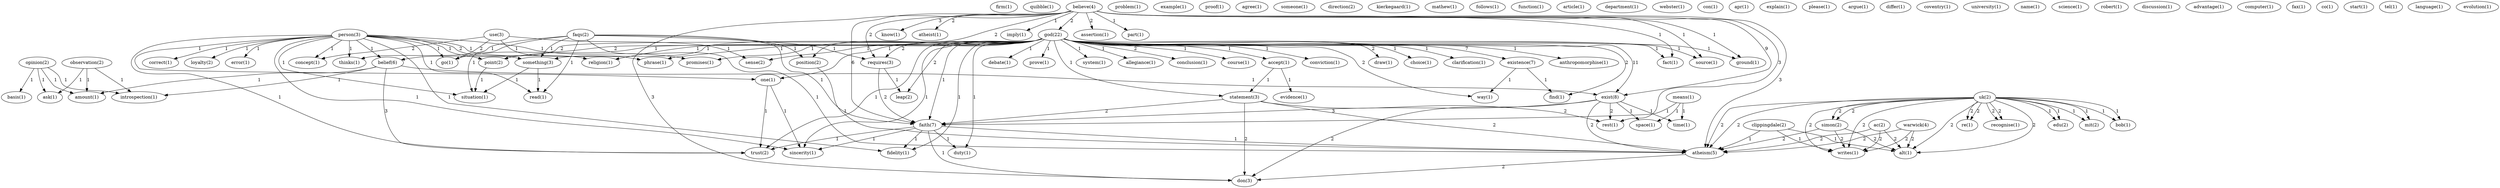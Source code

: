 digraph G {
  firm [ label="firm(1)" ];
  quibble [ label="quibble(1)" ];
  observation [ label="observation(2)" ];
  ask [ label="ask(1)" ];
  introspection [ label="introspection(1)" ];
  amount [ label="amount(1)" ];
  problem [ label="problem(1)" ];
  opinion [ label="opinion(2)" ];
  basis [ label="basis(1)" ];
  example [ label="example(1)" ];
  proof [ label="proof(1)" ];
  agree [ label="agree(1)" ];
  someone [ label="someone(1)" ];
  person [ label="person(3)" ];
  correct [ label="correct(1)" ];
  loyalty [ label="loyalty(2)" ];
  concept [ label="concept(1)" ];
  error [ label="error(1)" ];
  point [ label="point(2)" ];
  something [ label="something(3)" ];
  religion [ label="religion(1)" ];
  go [ label="go(1)" ];
  situation [ label="situation(1)" ];
  belief [ label="belief(6)" ];
  promises [ label="promises(1)" ];
  read [ label="read(1)" ];
  one [ label="one(1)" ];
  sincerity [ label="sincerity(1)" ];
  thinks [ label="thinks(1)" ];
  trust [ label="trust(2)" ];
  fidelity [ label="fidelity(1)" ];
  direction [ label="direction(2)" ];
  kierkegaard [ label="kierkegaard(1)" ];
  use [ label="use(3)" ];
  sense [ label="sense(2)" ];
  phrase [ label="phrase(1)" ];
  mathew [ label="mathew(1)" ];
  believe [ label="believe(4)" ];
  god [ label="god(22)" ];
  fact [ label="fact(1)" ];
  source [ label="source(1)" ];
  know [ label="know(1)" ];
  atheist [ label="atheist(1)" ];
  requires [ label="requires(3)" ];
  imply [ label="imply(1)" ];
  ground [ label="ground(1)" ];
  assertion [ label="assertion(1)" ];
  part [ label="part(1)" ];
  position [ label="position(2)" ];
  exist [ label="exist(8)" ];
  rest [ label="rest(1)" ];
  faith [ label="faith(7)" ];
  atheism [ label="atheism(5)" ];
  don [ label="don(3)" ];
  follows [ label="follows(1)" ];
  debate [ label="debate(1)" ];
  accept [ label="accept(1)" ];
  prove [ label="prove(1)" ];
  system [ label="system(1)" ];
  allegiance [ label="allegiance(1)" ];
  conclusion [ label="conclusion(1)" ];
  leap [ label="leap(2)" ];
  course [ label="course(1)" ];
  statement [ label="statement(3)" ];
  conviction [ label="conviction(1)" ];
  existence [ label="existence(7)" ];
  draw [ label="draw(1)" ];
  choice [ label="choice(1)" ];
  clarification [ label="clarification(1)" ];
  way [ label="way(1)" ];
  find [ label="find(1)" ];
  anthropomorphise [ label="anthropomorphise(1)" ];
  duty [ label="duty(1)" ];
  function [ label="function(1)" ];
  article [ label="article(1)" ];
  department [ label="department(1)" ];
  webster [ label="webster(1)" ];
  evidence [ label="evidence(1)" ];
  faqs [ label="faqs(2)" ];
  con [ label="con(1)" ];
  uk [ label="uk(1)" ];
  recognise [ label="recognise(1)" ];
  edu [ label="edu(2)" ];
  mit [ label="mit(2)" ];
  bob [ label="bob(1)" ];
  re [ label="re(1)" ];
  simon [ label="simon(2)" ];
  alt [ label="alt(1)" ];
  writes [ label="writes(1)" ];
  apr [ label="apr(1)" ];
  explain [ label="explain(1)" ];
  uk [ label="uk(2)" ];
  means [ label="means(1)" ];
  space [ label="space(1)" ];
  time [ label="time(1)" ];
  please [ label="please(1)" ];
  argue [ label="argue(1)" ];
  differ [ label="differ(1)" ];
  coventry [ label="coventry(1)" ];
  clippingdale [ label="clippingdale(2)" ];
  university [ label="university(1)" ];
  warwick [ label="warwick(4)" ];
  name [ label="name(1)" ];
  ac [ label="ac(2)" ];
  science [ label="science(1)" ];
  robert [ label="robert(1)" ];
  discussion [ label="discussion(1)" ];
  advantage [ label="advantage(1)" ];
  computer [ label="computer(1)" ];
  fax [ label="fax(1)" ];
  co [ label="co(1)" ];
  start [ label="start(1)" ];
  tel [ label="tel(1)" ];
  language [ label="language(1)" ];
  evolution [ label="evolution(1)" ];
  observation -> ask [ label="1" ];
  observation -> introspection [ label="1" ];
  observation -> amount [ label="1" ];
  opinion -> ask [ label="1" ];
  opinion -> basis [ label="1" ];
  opinion -> introspection [ label="1" ];
  opinion -> amount [ label="1" ];
  person -> correct [ label="1" ];
  person -> loyalty [ label="1" ];
  person -> concept [ label="1" ];
  person -> error [ label="1" ];
  person -> point [ label="1" ];
  person -> something [ label="2" ];
  person -> religion [ label="1" ];
  person -> go [ label="1" ];
  person -> situation [ label="1" ];
  person -> belief [ label="1" ];
  person -> promises [ label="1" ];
  person -> read [ label="1" ];
  person -> one [ label="1" ];
  person -> sincerity [ label="1" ];
  person -> thinks [ label="1" ];
  person -> trust [ label="1" ];
  person -> fidelity [ label="1" ];
  use -> concept [ label="2" ];
  use -> go [ label="2" ];
  use -> sense [ label="1" ];
  use -> phrase [ label="1" ];
  believe -> god [ label="2" ];
  believe -> fact [ label="1" ];
  believe -> source [ label="1" ];
  believe -> know [ label="3" ];
  believe -> atheist [ label="2" ];
  believe -> requires [ label="2" ];
  believe -> imply [ label="1" ];
  believe -> ground [ label="1" ];
  believe -> assertion [ label="2" ];
  believe -> part [ label="1" ];
  believe -> position [ label="2" ];
  believe -> exist [ label="9" ];
  believe -> rest [ label="3" ];
  believe -> faith [ label="6" ];
  believe -> atheism [ label="3" ];
  believe -> don [ label="3" ];
  god -> point [ label="1" ];
  god -> debate [ label="1" ];
  god -> accept [ label="1" ];
  god -> prove [ label="1" ];
  god -> something [ label="1" ];
  god -> fact [ label="1" ];
  god -> system [ label="1" ];
  god -> source [ label="1" ];
  god -> religion [ label="1" ];
  god -> allegiance [ label="1" ];
  god -> go [ label="2" ];
  god -> sense [ label="1" ];
  god -> requires [ label="2" ];
  god -> conclusion [ label="2" ];
  god -> leap [ label="2" ];
  god -> phrase [ label="1" ];
  god -> ground [ label="1" ];
  god -> belief [ label="2" ];
  god -> promises [ label="1" ];
  god -> course [ label="1" ];
  god -> statement [ label="1" ];
  god -> conviction [ label="1" ];
  god -> existence [ label="7" ];
  god -> draw [ label="2" ];
  god -> choice [ label="1" ];
  god -> exist [ label="11" ];
  god -> clarification [ label="1" ];
  god -> one [ label="1" ];
  god -> faith [ label="1" ];
  god -> sincerity [ label="1" ];
  god -> way [ label="2" ];
  god -> trust [ label="1" ];
  god -> find [ label="2" ];
  god -> anthropomorphise [ label="1" ];
  god -> fidelity [ label="1" ];
  god -> duty [ label="1" ];
  point -> situation [ label="1" ];
  accept -> evidence [ label="1" ];
  accept -> statement [ label="1" ];
  faqs -> something [ label="1" ];
  faqs -> requires [ label="1" ];
  faqs -> situation [ label="1" ];
  faqs -> position [ label="1" ];
  faqs -> read [ label="1" ];
  faqs -> faith [ label="1" ];
  faqs -> atheism [ label="1" ];
  faqs -> thinks [ label="1" ];
  something -> situation [ label="1" ];
  something -> read [ label="1" ];
  uk -> recognise [ label="2" ];
  uk -> edu [ label="1" ];
  uk -> mit [ label="1" ];
  uk -> bob [ label="1" ];
  uk -> re [ label="2" ];
  uk -> simon [ label="2" ];
  uk -> atheism [ label="2" ];
  uk -> alt [ label="2" ];
  uk -> writes [ label="2" ];
  uk -> recognise [ label="2" ];
  uk -> edu [ label="1" ];
  uk -> mit [ label="1" ];
  uk -> bob [ label="1" ];
  uk -> re [ label="2" ];
  uk -> simon [ label="2" ];
  uk -> atheism [ label="2" ];
  uk -> alt [ label="2" ];
  uk -> writes [ label="2" ];
  means -> space [ label="1" ];
  means -> faith [ label="1" ];
  means -> time [ label="1" ];
  requires -> leap [ label="1" ];
  requires -> faith [ label="2" ];
  belief -> introspection [ label="1" ];
  belief -> amount [ label="1" ];
  belief -> exist [ label="1" ];
  belief -> trust [ label="3" ];
  clippingdale -> atheism [ label="1" ];
  clippingdale -> alt [ label="1" ];
  clippingdale -> writes [ label="1" ];
  simon -> atheism [ label="2" ];
  simon -> alt [ label="2" ];
  simon -> writes [ label="2" ];
  statement -> rest [ label="2" ];
  statement -> faith [ label="2" ];
  statement -> atheism [ label="2" ];
  statement -> don [ label="2" ];
  warwick -> atheism [ label="2" ];
  warwick -> alt [ label="2" ];
  warwick -> writes [ label="2" ];
  position -> atheism [ label="1" ];
  ac -> atheism [ label="2" ];
  ac -> alt [ label="2" ];
  ac -> writes [ label="2" ];
  existence -> way [ label="1" ];
  existence -> find [ label="1" ];
  exist -> space [ label="1" ];
  exist -> rest [ label="2" ];
  exist -> faith [ label="3" ];
  exist -> atheism [ label="2" ];
  exist -> don [ label="2" ];
  exist -> time [ label="1" ];
  one -> sincerity [ label="1" ];
  one -> trust [ label="1" ];
  faith -> sincerity [ label="1" ];
  faith -> atheism [ label="1" ];
  faith -> trust [ label="1" ];
  faith -> don [ label="1" ];
  faith -> fidelity [ label="1" ];
  faith -> duty [ label="1" ];
  atheism -> don [ label="2" ];
}
